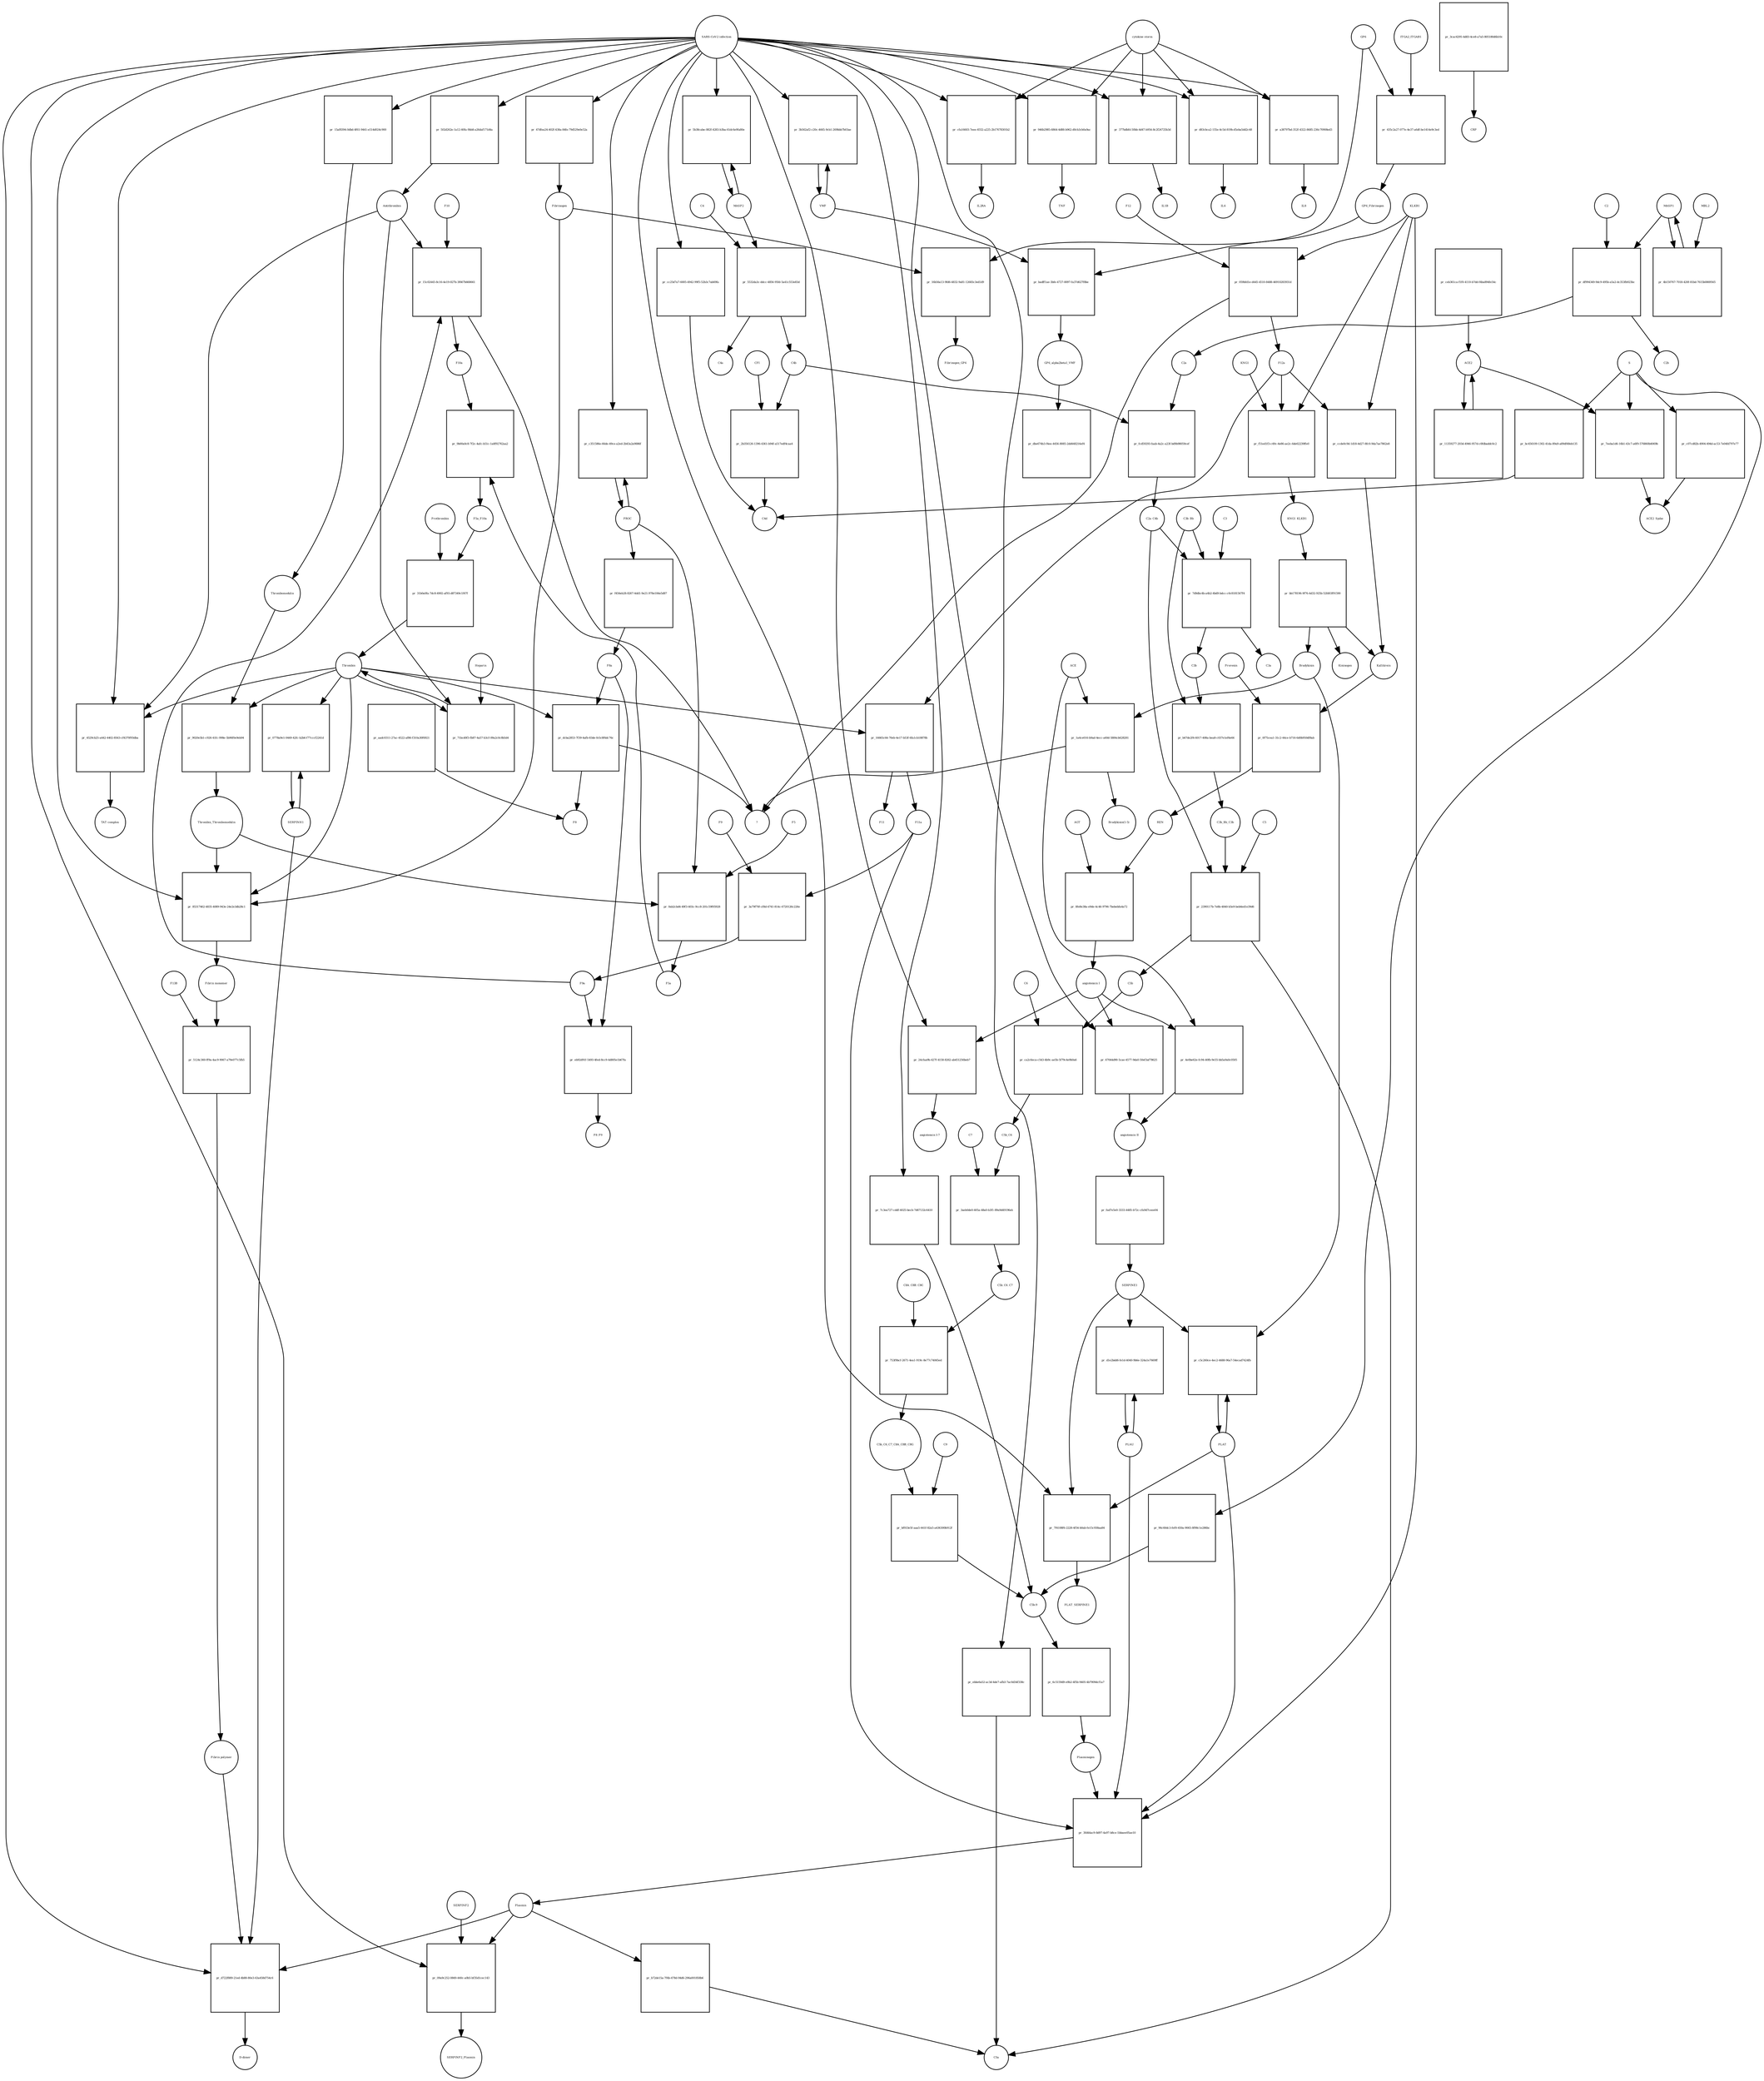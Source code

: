 strict digraph  {
C4b [annotation="", bipartite=0, cls=macromolecule, fontsize=4, label=C4b, shape=circle];
"pr_fcd59293-faab-4a2c-a23f-bd9b98059cef" [annotation="", bipartite=1, cls=process, fontsize=4, label="pr_fcd59293-faab-4a2c-a23f-bd9b98059cef", shape=square];
C2a [annotation="", bipartite=0, cls=macromolecule, fontsize=4, label=C2a, shape=circle];
C2a_C4b [annotation="", bipartite=0, cls=complex, fontsize=4, label=C2a_C4b, shape=circle];
C3b [annotation="", bipartite=0, cls=macromolecule, fontsize=4, label=C3b, shape=circle];
"pr_b67de2f4-6017-408a-bea8-c037e1ef6e66" [annotation="", bipartite=1, cls=process, fontsize=4, label="pr_b67de2f4-6017-408a-bea8-c037e1ef6e66", shape=square];
C3b_Bb [annotation="urn_miriam_pubmed_12440962|urn_miriam_brenda_3.4.21.47", bipartite=0, cls=complex, fontsize=4, label=C3b_Bb, shape=circle];
C3b_Bb_C3b [annotation="urn_miriam_pubmed_12440962|urn_miriam_brenda_34.4.21.47", bipartite=0, cls=complex, fontsize=4, label=C3b_Bb_C3b, shape=circle];
"pr_2b356126-1396-4361-b94f-a517edf4caa4" [annotation="", bipartite=1, cls=process, fontsize=4, label="pr_2b356126-1396-4361-b94f-a517edf4caa4", shape=square];
C4d [annotation="", bipartite=0, cls=macromolecule, fontsize=4, label=C4d, shape=circle];
CFI [annotation="urn_miriam_hgnc_HGNC%3A2771", bipartite=0, cls=macromolecule, fontsize=4, label=CFI, shape=circle];
"pr_aadc0311-27ac-4522-af86-f310a30f6921" [annotation="", bipartite=1, cls=process, fontsize=4, label="pr_aadc0311-27ac-4522-af86-f310a30f6921", shape=square];
F8 [annotation="urn_miriam_hgnc_HGNC%3A3546", bipartite=0, cls=macromolecule, fontsize=4, label=F8, shape=circle];
"pr_502d262e-1a12-40fa-9bb8-a26daf171d4a" [annotation="", bipartite=1, cls=process, fontsize=4, label="pr_502d262e-1a12-40fa-9bb8-a26daf171d4a", shape=square];
Antithrombin [annotation="urn_miriam_hgnc_HGNC%3A775", bipartite=0, cls=macromolecule, fontsize=4, label=Antithrombin, shape=circle];
"SARS-CoV-2 infection" [annotation=urn_miriam_taxonomy_2697049, bipartite=0, cls=phenotype, fontsize=4, label="SARS-CoV-2 infection", shape=circle];
S [annotation="urn_miriam_uniprot_P0DTC2|urn_miriam_uniprot_P59594", bipartite=0, cls=macromolecule, fontsize=4, label=S, shape=circle];
"pr_c07cd82b-4904-494d-ac53-7e04fd797e77" [annotation="", bipartite=1, cls="omitted process", fontsize=4, label="pr_c07cd82b-4904-494d-ac53-7e04fd797e77", shape=square];
ACE2_Spike [annotation="", bipartite=0, cls=complex, fontsize=4, label=ACE2_Spike, shape=circle];
Bradykinin [annotation="urn_miriam_obo.chebi_CHEBI%3A3165", bipartite=0, cls=macromolecule, fontsize=4, label=Bradykinin, shape=circle];
"pr_1a4ce016-b9ad-4ecc-a60d-5884cb628281" [annotation="", bipartite=1, cls=process, fontsize=4, label="pr_1a4ce016-b9ad-4ecc-a60d-5884cb628281", shape=square];
"Bradykinin(1-5)" [annotation="", bipartite=0, cls=macromolecule, fontsize=4, label="Bradykinin(1-5)", shape=circle];
"?" [annotation="", bipartite=0, cls=macromolecule, fontsize=4, label="?", shape=circle];
ACE [annotation="urn_miriam_hgnc_HGNC%3A2707", bipartite=0, cls=macromolecule, fontsize=4, label=ACE, shape=circle];
ACE2 [annotation="urn_miriam_hgnc_HGNC%3A13557", bipartite=0, cls=macromolecule, fontsize=4, label=ACE2, shape=circle];
"pr_11359277-203d-4946-957d-c0fdbaddc0c2" [annotation="", bipartite=1, cls=process, fontsize=4, label="pr_11359277-203d-4946-957d-c0fdbaddc0c2", shape=square];
"pr_7eeba1d6-16b1-43c7-a6f9-576860b4069b" [annotation="", bipartite=1, cls=process, fontsize=4, label="pr_7eeba1d6-16b1-43c7-a6f9-576860b4069b", shape=square];
"pr_ceb361ca-f1f0-4110-b7dd-f4ba894fe54c" [annotation="", bipartite=1, cls=process, fontsize=4, label="pr_ceb361ca-f1f0-4110-b7dd-f4ba894fe54c", shape=square];
"angiotensin I" [annotation="urn_miriam_obo.chebi_CHEBI%3A2718", bipartite=0, cls="simple chemical", fontsize=4, label="angiotensin I", shape=circle];
"pr_24cfaa9b-427f-4158-8262-ab451256beb7" [annotation="", bipartite=1, cls=process, fontsize=4, label="pr_24cfaa9b-427f-4158-8262-ab451256beb7", shape=square];
"angiotensin I-7" [annotation="urn_miriam_obo.chebi_CHEBI%3A55438", bipartite=0, cls="simple chemical", fontsize=4, label="angiotensin I-7", shape=circle];
"pr_bc456109-1302-41da-89a9-a89df48eb135" [annotation="", bipartite=1, cls=process, fontsize=4, label="pr_bc456109-1302-41da-89a9-a89df48eb135", shape=square];
"pr_96c60dc3-fef0-450a-9065-8f98c1e286bc" [annotation="", bipartite=1, cls=process, fontsize=4, label="pr_96c60dc3-fef0-450a-9065-8f98c1e286bc", shape=square];
"C5b-9" [annotation="", bipartite=0, cls=complex, fontsize=4, label="C5b-9", shape=circle];
"pr_3cac6295-4d83-4ce8-a7a5-805180d6b10c" [annotation="", bipartite=1, cls=process, fontsize=4, label="pr_3cac6295-4d83-4ce8-a7a5-805180d6b10c", shape=square];
CRP [annotation="urn_miriam_hgnc_HGNC%3A2367", bipartite=0, cls=macromolecule, fontsize=4, label=CRP, shape=circle];
VWF [annotation="", bipartite=0, cls=macromolecule, fontsize=4, label=VWF, shape=circle];
"pr_3b562af2-c20c-4665-9cb1-269bbb7b03ae" [annotation="", bipartite=1, cls=process, fontsize=4, label="pr_3b562af2-c20c-4665-9cb1-269bbb7b03ae", shape=square];
PROC [annotation="urn_miriam_hgnc_HGNC%3A9451", bipartite=0, cls=macromolecule, fontsize=4, label=PROC, shape=circle];
"pr_c351586e-66de-49ce-a2ed-2b43a2a9886f" [annotation="", bipartite=1, cls=process, fontsize=4, label="pr_c351586e-66de-49ce-a2ed-2b43a2a9886f", shape=square];
"pr_cc25d7a7-6005-4942-99f5-52b3c7ab69fa" [annotation="", bipartite=1, cls=process, fontsize=4, label="pr_cc25d7a7-6005-4942-99f5-52b3c7ab69fa", shape=square];
Plasmin [annotation="urn_miriam_hgnc_HGNC%3A9051", bipartite=0, cls=macromolecule, fontsize=4, label=Plasmin, shape=circle];
"pr_09a9c252-0849-440c-a0b5-bf35d1cec143" [annotation="", bipartite=1, cls=process, fontsize=4, label="pr_09a9c252-0849-440c-a0b5-bf35d1cec143", shape=square];
SERPINF2 [annotation="urn_miriam_hgnc_HGNC%3A9075", bipartite=0, cls=macromolecule, fontsize=4, label=SERPINF2, shape=circle];
SERPINF2_Plasmin [annotation="", bipartite=0, cls=complex, fontsize=4, label=SERPINF2_Plasmin, shape=circle];
"pr_15af8394-0dbd-4f61-9441-e514d024c900" [annotation="", bipartite=1, cls=process, fontsize=4, label="pr_15af8394-0dbd-4f61-9441-e514d024c900", shape=square];
Thrombomodulin [annotation="urn_miriam_hgnc_HGNC%3A11784", bipartite=0, cls=macromolecule, fontsize=4, label=Thrombomodulin, shape=circle];
KLKB1 [annotation=urn_miriam_hgnc_6371, bipartite=0, cls=macromolecule, fontsize=4, label=KLKB1, shape=circle];
"pr_ccde0c9d-1d18-4d27-8fc0-9da7ae7862e8" [annotation="", bipartite=1, cls=process, fontsize=4, label="pr_ccde0c9d-1d18-4d27-8fc0-9da7ae7862e8", shape=square];
Kallikrein [annotation=urn_miriam_hgnc_6371, bipartite=0, cls=macromolecule, fontsize=4, label=Kallikrein, shape=circle];
F12a [annotation="urn_miriam_hgnc_HGNC%3A3530", bipartite=0, cls=macromolecule, fontsize=4, label=F12a, shape=circle];
KNG1_KLKB1 [annotation=urn_miriam_pubmed_17598838, bipartite=0, cls=complex, fontsize=4, label=KNG1_KLKB1, shape=circle];
"pr_bb178196-9f76-4d32-925b-52fd03f91590" [annotation="", bipartite=1, cls=process, fontsize=4, label="pr_bb178196-9f76-4d32-925b-52fd03f91590", shape=square];
Kininogen [annotation="urn_miriam_hgnc_HGNC%3A6383", bipartite=0, cls=macromolecule, fontsize=4, label=Kininogen, shape=circle];
"pr_7c3ea727-cddf-4025-becb-7d67132c6410" [annotation="", bipartite=1, cls=process, fontsize=4, label="pr_7c3ea727-cddf-4025-becb-7d67132c6410", shape=square];
"pr_ebbe6a52-ac3d-4de7-afb3-7ac0d34f338c" [annotation="", bipartite=1, cls=process, fontsize=4, label="pr_ebbe6a52-ac3d-4de7-afb3-7ac0d34f338c", shape=square];
C5a [annotation="", bipartite=0, cls=macromolecule, fontsize=4, label=C5a, shape=circle];
PLAT [annotation="urn_miriam_hgnc_HGNC%3A9051", bipartite=0, cls=macromolecule, fontsize=4, label=PLAT, shape=circle];
"pr_c5c260ce-4ec2-4688-96a7-54ecad7424fb" [annotation="", bipartite=1, cls=process, fontsize=4, label="pr_c5c260ce-4ec2-4688-96a7-54ecad7424fb", shape=square];
SERPINE1 [annotation="urn_miriam_hgnc_HGNC%3A8593", bipartite=0, cls=macromolecule, fontsize=4, label=SERPINE1, shape=circle];
AGT [annotation="urn_miriam_hgnc_HGNC%3A333", bipartite=0, cls=macromolecule, fontsize=4, label=AGT, shape=circle];
"pr_8fe8e38a-e9de-4c46-9796-7bebebfa4a72" [annotation="", bipartite=1, cls=process, fontsize=4, label="pr_8fe8e38a-e9de-4c46-9796-7bebebfa4a72", shape=square];
REN [annotation="urn_miriam_hgnc_HGNC%3A9958", bipartite=0, cls=macromolecule, fontsize=4, label=REN, shape=circle];
C2 [annotation="urn_miriam_hgnc_HGNC%3A1248", bipartite=0, cls=macromolecule, fontsize=4, label=C2, shape=circle];
"pr_df994349-9dc9-495b-a5a2-dc353fb923bc" [annotation="", bipartite=1, cls=process, fontsize=4, label="pr_df994349-9dc9-495b-a5a2-dc353fb923bc", shape=square];
C2b [annotation="", bipartite=0, cls=macromolecule, fontsize=4, label=C2b, shape=circle];
MASP1 [annotation="", bipartite=0, cls=macromolecule, fontsize=4, label=MASP1, shape=circle];
MASP2 [annotation="", bipartite=0, cls=macromolecule, fontsize=4, label=MASP2, shape=circle];
"pr_5b38cabe-082f-4283-b3ba-61dc6e9fa80e" [annotation="", bipartite=1, cls=process, fontsize=4, label="pr_5b38cabe-082f-4283-b3ba-61dc6e9fa80e", shape=square];
"pr_4b150767-7018-420f-81bd-7615b0869565" [annotation="", bipartite=1, cls=process, fontsize=4, label="pr_4b150767-7018-420f-81bd-7615b0869565", shape=square];
MBL2 [annotation=urn_miriam_hgnc_6902, bipartite=0, cls=macromolecule, fontsize=4, label=MBL2, shape=circle];
F10 [annotation="urn_miriam_hgnc_HGNC%3A3528", bipartite=0, cls=macromolecule, fontsize=4, label=F10, shape=circle];
"pr_15c02445-8c16-4e19-827b-3f667b668661" [annotation="", bipartite=1, cls=process, fontsize=4, label="pr_15c02445-8c16-4e19-827b-3f667b668661", shape=square];
F10a [annotation="urn_miriam_hgnc_HGNC%3A3528", bipartite=0, cls=macromolecule, fontsize=4, label=F10a, shape=circle];
F9a [annotation="", bipartite=0, cls=macromolecule, fontsize=4, label=F9a, shape=circle];
C3 [annotation="urn_miriam_hgnc_HGNC%3A1318", bipartite=0, cls=macromolecule, fontsize=4, label=C3, shape=circle];
"pr_7d9dbc4b-a4b2-4bd9-bdcc-c0c8181567f4" [annotation="", bipartite=1, cls=process, fontsize=4, label="pr_7d9dbc4b-a4b2-4bd9-bdcc-c0c8181567f4", shape=square];
C3a [annotation="", bipartite=0, cls=macromolecule, fontsize=4, label=C3a, shape=circle];
Prorenin [annotation="", bipartite=0, cls=macromolecule, fontsize=4, label=Prorenin, shape=circle];
"pr_0f75cea1-31c2-44ce-b716-6d0b950df8ab" [annotation="", bipartite=1, cls=process, fontsize=4, label="pr_0f75cea1-31c2-44ce-b716-6d0b950df8ab", shape=square];
F8a [annotation="urn_miriam_hgnc_HGNC%3A3546", bipartite=0, cls=macromolecule, fontsize=4, label=F8a, shape=circle];
"pr_dcba2853-7f39-4afb-83de-fe5c8f6dc76c" [annotation="", bipartite=1, cls=process, fontsize=4, label="pr_dcba2853-7f39-4afb-83de-fe5c8f6dc76c", shape=square];
Thrombin [annotation="urn_miriam_hgnc_HGNC%3A3535", bipartite=0, cls=macromolecule, fontsize=4, label=Thrombin, shape=circle];
"pr_71bcd0f3-fb87-4a57-b3cf-09a2c0c8b5d4" [annotation="", bipartite=1, cls=process, fontsize=4, label="pr_71bcd0f3-fb87-4a57-b3cf-09a2c0c8b5d4", shape=square];
Heparin [annotation="urn_miriam_pubmed_708377|urn_miriam_obo.chebi_CHEBI%3A28304", bipartite=0, cls="simple chemical", fontsize=4, label=Heparin, shape=circle];
"pr_4e0be62e-fc94-40fb-9e55-bb5a9a0c0505" [annotation="", bipartite=1, cls=process, fontsize=4, label="pr_4e0be62e-fc94-40fb-9e55-bb5a9a0c0505", shape=square];
"angiotensin II" [annotation="urn_miriam_obo.chebi_CHEBI%3A2718", bipartite=0, cls="simple chemical", fontsize=4, label="angiotensin II", shape=circle];
PLAU [annotation="", bipartite=0, cls=macromolecule, fontsize=4, label=PLAU, shape=circle];
"pr_d1e2bdd6-fe1d-4040-9b6e-324a1e7669ff" [annotation="", bipartite=1, cls=process, fontsize=4, label="pr_d1e2bdd6-fe1d-4040-9b6e-324a1e7669ff", shape=square];
F12 [annotation="urn_miriam_hgnc_HGNC%3A3530", bipartite=0, cls=macromolecule, fontsize=4, label=F12, shape=circle];
"pr_059bfd1e-d445-4510-8488-46910283931d" [annotation="", bipartite=1, cls=process, fontsize=4, label="pr_059bfd1e-d445-4510-8488-46910283931d", shape=square];
"pr_16665c64-70eb-4e17-b53f-6fa1cb18878b" [annotation="", bipartite=1, cls=process, fontsize=4, label="pr_16665c64-70eb-4e17-b53f-6fa1cb18878b", shape=square];
F11 [annotation="urn_miriam_hgnc_HGNC%3A3529", bipartite=0, cls=macromolecule, fontsize=4, label=F11, shape=circle];
F11a [annotation="urn_miriam_hgnc_HGNC%3A3529", bipartite=0, cls=macromolecule, fontsize=4, label=F11a, shape=circle];
C4 [annotation="", bipartite=0, cls=macromolecule, fontsize=4, label=C4, shape=circle];
"pr_5532da3c-ddcc-4856-95fd-5a41c553e83d" [annotation="", bipartite=1, cls=process, fontsize=4, label="pr_5532da3c-ddcc-4856-95fd-5a41c553e83d", shape=square];
C4a [annotation="", bipartite=0, cls=macromolecule, fontsize=4, label=C4a, shape=circle];
"pr_7f4108f6-2228-4f54-b0ab-fe15c938aa84" [annotation="", bipartite=1, cls=process, fontsize=4, label="pr_7f4108f6-2228-4f54-b0ab-fe15c938aa84", shape=square];
PLAT_SERPINE1 [annotation=urn_miriam_pubmed_22449964, bipartite=0, cls=complex, fontsize=4, label=PLAT_SERPINE1, shape=circle];
"pr_eb92d91f-5493-4fed-8cc9-4d805e1b67fa" [annotation="", bipartite=1, cls=process, fontsize=4, label="pr_eb92d91f-5493-4fed-8cc9-4d805e1b67fa", shape=square];
F8_F9 [annotation=urn_miriam_pubmed_22471307, bipartite=0, cls=complex, fontsize=4, label=F8_F9, shape=circle];
"pr_9b00a0c8-7f2c-4afc-b51c-1a8f92762aa2" [annotation="", bipartite=1, cls=process, fontsize=4, label="pr_9b00a0c8-7f2c-4afc-b51c-1a8f92762aa2", shape=square];
F5a [annotation="urn_miriam_hgnc_HGNC%3A3542", bipartite=0, cls=macromolecule, fontsize=4, label=F5a, shape=circle];
F5a_F10a [annotation=urn_miriam_pubmed_2303476, bipartite=0, cls=complex, fontsize=4, label=F5a_F10a, shape=circle];
F5 [annotation="urn_miriam_hgnc_HGNC%3A3541", bipartite=0, cls=macromolecule, fontsize=4, label=F5, shape=circle];
"pr_0ab2cbd4-49f3-403c-9cc8-201c59f05928" [annotation="", bipartite=1, cls=process, fontsize=4, label="pr_0ab2cbd4-49f3-403c-9cc8-201c59f05928", shape=square];
Thrombin_Thrombomodulin [annotation="urn_miriam_pubmed_6282863|urn_miriam_taxonomy_9986", bipartite=0, cls=complex, fontsize=4, label=Thrombin_Thrombomodulin, shape=circle];
SERPINH1 [annotation="urn_miriam_hgnc_HGNC%3A1546", bipartite=0, cls=macromolecule, fontsize=4, label=SERPINH1, shape=circle];
"pr_0778a9e1-0449-42fc-b2b6-f77cccf2241d" [annotation="", bipartite=1, cls=process, fontsize=4, label="pr_0778a9e1-0449-42fc-b2b6-f77cccf2241d", shape=square];
Fibrinogen [annotation=urn_miriam_pubmed_19296670, bipartite=0, cls=complex, fontsize=4, label=Fibrinogen, shape=circle];
"pr_85317462-4835-4089-943e-24e2e3db28c1" [annotation="", bipartite=1, cls=process, fontsize=4, label="pr_85317462-4835-4089-943e-24e2e3db28c1", shape=square];
"Fibrin monomer" [annotation="", bipartite=0, cls=macromolecule, fontsize=4, label="Fibrin monomer", shape=circle];
C5 [annotation="urn_miriam_hgnc_HGNC%3A1331", bipartite=0, cls=macromolecule, fontsize=4, label=C5, shape=circle];
"pr_2390117b-7e8b-4840-b5e9-beb6ed1e39d6" [annotation="", bipartite=1, cls=process, fontsize=4, label="pr_2390117b-7e8b-4840-b5e9-beb6ed1e39d6", shape=square];
C5b [annotation="", bipartite=0, cls=macromolecule, fontsize=4, label=C5b, shape=circle];
"pr_ca2c6eca-c543-4b9c-ae5b-5f79c4e9b0a6" [annotation="", bipartite=1, cls=process, fontsize=4, label="pr_ca2c6eca-c543-4b9c-ae5b-5f79c4e9b0a6", shape=square];
C6 [annotation="urn_miriam_hgnc_HGNC%3A1339", bipartite=0, cls=macromolecule, fontsize=4, label=C6, shape=circle];
C5b_C6 [annotation="", bipartite=0, cls=complex, fontsize=4, label=C5b_C6, shape=circle];
"pr_3aeb0de0-405a-48a0-b3f1-89a9d49196eb" [annotation="", bipartite=1, cls=process, fontsize=4, label="pr_3aeb0de0-405a-48a0-b3f1-89a9d49196eb", shape=square];
C7 [annotation="urn_miriam_hgnc_HGNC%3A1346", bipartite=0, cls=macromolecule, fontsize=4, label=C7, shape=circle];
C5b_C6_C7 [annotation=urn_miriam_pubmed_28630159, bipartite=0, cls=complex, fontsize=4, label=C5b_C6_C7, shape=circle];
"pr_753f9bcf-2671-4ea1-919c-8e77c74065ed" [annotation="", bipartite=1, cls=process, fontsize=4, label="pr_753f9bcf-2671-4ea1-919c-8e77c74065ed", shape=square];
C8A_C8B_C8G [annotation="", bipartite=0, cls=complex, fontsize=4, label=C8A_C8B_C8G, shape=circle];
C5b_C6_C7_C8A_C8B_C8G [annotation=urn_miriam_pubmed_28630159, bipartite=0, cls=complex, fontsize=4, label=C5b_C6_C7_C8A_C8B_C8G, shape=circle];
"pr_bf933e5f-aaa5-441f-82a5-a436300b912f" [annotation="", bipartite=1, cls=process, fontsize=4, label="pr_bf933e5f-aaa5-441f-82a5-a436300b912f", shape=square];
C9 [annotation="urn_miriam_hgnc_HGNC%3A1358", bipartite=0, cls=macromolecule, fontsize=4, label=C9, shape=circle];
"pr_67044d90-5cae-4577-9da0-50ef3af78625" [annotation="", bipartite=1, cls=process, fontsize=4, label="pr_67044d90-5cae-4577-9da0-50ef3af78625", shape=square];
"pr_377bdbfd-50bb-4d47-b954-8c2f24725b3d" [annotation="", bipartite=1, cls=process, fontsize=4, label="pr_377bdbfd-50bb-4d47-b954-8c2f24725b3d", shape=square];
IL1B [annotation=urn_miriam_hgnc_5992, bipartite=0, cls=macromolecule, fontsize=4, label=IL1B, shape=circle];
"cytokine storm" [annotation=urn_miriam_pubmed_2504360, bipartite=0, cls=phenotype, fontsize=4, label="cytokine storm", shape=circle];
"pr_47dfea24-402f-438a-84fe-79d529e0e52a" [annotation="", bipartite=1, cls=process, fontsize=4, label="pr_47dfea24-402f-438a-84fe-79d529e0e52a", shape=square];
"pr_d83cbca2-155e-4c5d-819b-d5eba5dd2c48" [annotation="", bipartite=1, cls=process, fontsize=4, label="pr_d83cbca2-155e-4c5d-819b-d5eba5dd2c48", shape=square];
IL6 [annotation=urn_miriam_hgnc_6018, bipartite=0, cls=macromolecule, fontsize=4, label=IL6, shape=circle];
"pr_a38797bd-352f-4322-8685-236c70908ed3" [annotation="", bipartite=1, cls=process, fontsize=4, label="pr_a38797bd-352f-4322-8685-236c70908ed3", shape=square];
IL8 [annotation="urn_miriam_hgnc_HGNC%3A6025", bipartite=0, cls=macromolecule, fontsize=4, label=IL8, shape=circle];
"pr_cfa16603-7eee-4552-a225-2b17678301b2" [annotation="", bipartite=1, cls=process, fontsize=4, label="pr_cfa16603-7eee-4552-a225-2b17678301b2", shape=square];
IL2RA [annotation="urn_miriam_hgnc_HGNC%3A6008", bipartite=0, cls=macromolecule, fontsize=4, label=IL2RA, shape=circle];
Plasminogen [annotation="urn_miriam_hgnc_HGNC%3A9071", bipartite=0, cls=macromolecule, fontsize=4, label=Plasminogen, shape=circle];
"pr_3fd44ac9-8d97-4a97-b8ce-1bbaee05ae10" [annotation="", bipartite=1, cls=process, fontsize=4, label="pr_3fd44ac9-8d97-4a97-b8ce-1bbaee05ae10", shape=square];
"pr_4529cb25-a442-4402-8563-cf4370f93dba" [annotation="", bipartite=1, cls=process, fontsize=4, label="pr_4529cb25-a442-4402-8563-cf4370f93dba", shape=square];
"TAT complex" [annotation=urn_miriam_pubmed_22930518, bipartite=0, cls=complex, fontsize=4, label="TAT complex", shape=circle];
Prothrombin [annotation="urn_miriam_hgnc_HGNC%3A3535", bipartite=0, cls=macromolecule, fontsize=4, label=Prothrombin, shape=circle];
"pr_31b0a0fa-7dc8-4902-af93-d87349c1f47f" [annotation="", bipartite=1, cls=process, fontsize=4, label="pr_31b0a0fa-7dc8-4902-af93-d87349c1f47f", shape=square];
"pr_f456eb28-8267-4dd1-9e21-978e184e5d87" [annotation="", bipartite=1, cls=process, fontsize=4, label="pr_f456eb28-8267-4dd1-9e21-978e184e5d87", shape=square];
"pr_fad7e5e0-3333-4485-b72c-cfa9d7ceee04" [annotation="", bipartite=1, cls=process, fontsize=4, label="pr_fad7e5e0-3333-4485-b72c-cfa9d7ceee04", shape=square];
"pr_9020e5b1-c926-41fc-998e-5b96f0e9eb94" [annotation="", bipartite=1, cls=process, fontsize=4, label="pr_9020e5b1-c926-41fc-998e-5b96f0e9eb94", shape=square];
F9 [annotation="urn_miriam_hgnc_HGNC%3A35531", bipartite=0, cls=macromolecule, fontsize=4, label=F9, shape=circle];
"pr_3a79f70f-cf8d-4741-814c-6720126c226e" [annotation="", bipartite=1, cls=process, fontsize=4, label="pr_3a79f70f-cf8d-4741-814c-6720126c226e", shape=square];
"pr_f51ed1f3-c49c-4e86-ae2c-6de62239ffe0" [annotation="", bipartite=1, cls=process, fontsize=4, label="pr_f51ed1f3-c49c-4e86-ae2c-6de62239ffe0", shape=square];
KNG1 [annotation=urn_miriam_hgnc_6383, bipartite=0, cls=macromolecule, fontsize=4, label=KNG1, shape=circle];
"pr_6c5159d9-e9b2-4f5b-9405-4b7909dcf1a7" [annotation="", bipartite=1, cls=process, fontsize=4, label="pr_6c5159d9-e9b2-4f5b-9405-4b7909dcf1a7", shape=square];
"pr_b72de15a-7f4b-478d-94d6-296a001858b6" [annotation="", bipartite=1, cls=process, fontsize=4, label="pr_b72de15a-7f4b-478d-94d6-296a001858b6", shape=square];
"pr_946b2985-6864-4d88-b962-d0cb3cb0a9ac" [annotation="", bipartite=1, cls=process, fontsize=4, label="pr_946b2985-6864-4d88-b962-d0cb3cb0a9ac", shape=square];
TNF [annotation=urn_miriam_hgnc_11892, bipartite=0, cls=macromolecule, fontsize=4, label=TNF, shape=circle];
"pr_5124c360-ff9a-4ac9-9067-a79e077c5fb5" [annotation="", bipartite=1, cls=process, fontsize=4, label="pr_5124c360-ff9a-4ac9-9067-a79e077c5fb5", shape=square];
"Fibrin polymer" [annotation="", bipartite=0, cls=macromolecule, fontsize=4, label="Fibrin polymer", shape=circle];
F13B [annotation="", bipartite=0, cls=macromolecule, fontsize=4, label=F13B, shape=circle];
"pr_d722f889-21ed-4b88-80e3-63a458d754c6" [annotation="", bipartite=1, cls=process, fontsize=4, label="pr_d722f889-21ed-4b88-80e3-63a458d754c6", shape=square];
"D-dimer" [annotation=urn_miriam_pubmed_19008457, bipartite=0, cls=macromolecule, fontsize=4, label="D-dimer", shape=circle];
GP6_alpha2beta1_VWF [annotation="", bipartite=0, cls=complex, fontsize=4, label=GP6_alpha2beta1_VWF, shape=circle];
"pr_dbe674b3-f4ee-4456-8085-2dd448216ef4" [annotation="", bipartite=1, cls="omitted process", fontsize=4, label="pr_dbe674b3-f4ee-4456-8085-2dd448216ef4", shape=square];
GP6 [annotation=urn_miriam_hgnc_14388, bipartite=0, cls=macromolecule, fontsize=4, label=GP6, shape=circle];
"pr_435c2a27-077e-4e37-a6df-be1414e9c3ed" [annotation="", bipartite=1, cls=process, fontsize=4, label="pr_435c2a27-077e-4e37-a6df-be1414e9c3ed", shape=square];
ITGA2_ITGAB1 [annotation="urn_miriam_intact_EBI-16428357", bipartite=0, cls=complex, fontsize=4, label=ITGA2_ITGAB1, shape=circle];
GP6_Fibrinogen [annotation="", bipartite=0, cls=complex, fontsize=4, label=GP6_Fibrinogen, shape=circle];
"pr_badff1ae-3bfe-4727-8097-fa37d627f8be" [annotation="", bipartite=1, cls=process, fontsize=4, label="pr_badff1ae-3bfe-4727-8097-fa37d627f8be", shape=square];
"pr_16b56a13-9fd6-4832-9a81-12683c3ed1d9" [annotation="", bipartite=1, cls=process, fontsize=4, label="pr_16b56a13-9fd6-4832-9a81-12683c3ed1d9", shape=square];
Fibrinogen_GP6 [annotation=urn_miriam_pubmed_19296670, bipartite=0, cls=complex, fontsize=4, label=Fibrinogen_GP6, shape=circle];
C4b -> "pr_fcd59293-faab-4a2c-a23f-bd9b98059cef"  [annotation="", interaction_type=consumption];
C4b -> "pr_2b356126-1396-4361-b94f-a517edf4caa4"  [annotation="", interaction_type=consumption];
"pr_fcd59293-faab-4a2c-a23f-bd9b98059cef" -> C2a_C4b  [annotation="", interaction_type=production];
C2a -> "pr_fcd59293-faab-4a2c-a23f-bd9b98059cef"  [annotation="", interaction_type=consumption];
C2a_C4b -> "pr_7d9dbc4b-a4b2-4bd9-bdcc-c0c8181567f4"  [annotation=urn_miriam_pubmed_12440962, interaction_type=catalysis];
C2a_C4b -> "pr_2390117b-7e8b-4840-b5e9-beb6ed1e39d6"  [annotation=urn_miriam_pubmed_28630159, interaction_type=catalysis];
C3b -> "pr_b67de2f4-6017-408a-bea8-c037e1ef6e66"  [annotation="", interaction_type=consumption];
"pr_b67de2f4-6017-408a-bea8-c037e1ef6e66" -> C3b_Bb_C3b  [annotation="", interaction_type=production];
C3b_Bb -> "pr_b67de2f4-6017-408a-bea8-c037e1ef6e66"  [annotation="", interaction_type=consumption];
C3b_Bb -> "pr_7d9dbc4b-a4b2-4bd9-bdcc-c0c8181567f4"  [annotation=urn_miriam_pubmed_12440962, interaction_type=catalysis];
C3b_Bb_C3b -> "pr_2390117b-7e8b-4840-b5e9-beb6ed1e39d6"  [annotation=urn_miriam_pubmed_28630159, interaction_type=catalysis];
"pr_2b356126-1396-4361-b94f-a517edf4caa4" -> C4d  [annotation="", interaction_type=production];
CFI -> "pr_2b356126-1396-4361-b94f-a517edf4caa4"  [annotation=urn_miriam_pubmed_19362461, interaction_type=catalysis];
"pr_aadc0311-27ac-4522-af86-f310a30f6921" -> F8  [annotation="", interaction_type=production];
"pr_502d262e-1a12-40fa-9bb8-a26daf171d4a" -> Antithrombin  [annotation="", interaction_type=production];
Antithrombin -> "pr_15c02445-8c16-4e19-827b-3f667b668661"  [annotation="urn_miriam_pubmed_11551226|urn_miriam_pubmed_15853774", interaction_type=inhibition];
Antithrombin -> "pr_71bcd0f3-fb87-4a57-b3cf-09a2c0c8b5d4"  [annotation=urn_miriam_pubmed_15853774, interaction_type=inhibition];
Antithrombin -> "pr_4529cb25-a442-4402-8563-cf4370f93dba"  [annotation="", interaction_type=consumption];
"SARS-CoV-2 infection" -> "pr_502d262e-1a12-40fa-9bb8-a26daf171d4a"  [annotation=urn_miriam_pubmed_32302438, interaction_type="necessary stimulation"];
"SARS-CoV-2 infection" -> "pr_24cfaa9b-427f-4158-8262-ab451256beb7"  [annotation=urn_miriam_pubmed_23392115, interaction_type=inhibition];
"SARS-CoV-2 infection" -> "pr_3b562af2-c20c-4665-9cb1-269bbb7b03ae"  [annotation=urn_miriam_pubmed_32367170, interaction_type="necessary stimulation"];
"SARS-CoV-2 infection" -> "pr_c351586e-66de-49ce-a2ed-2b43a2a9886f"  [annotation=urn_miriam_pubmed_32302438, interaction_type="necessary stimulation"];
"SARS-CoV-2 infection" -> "pr_cc25d7a7-6005-4942-99f5-52b3c7ab69fa"  [annotation=urn_miriam_pubmed_32299776, interaction_type=stimulation];
"SARS-CoV-2 infection" -> "pr_09a9c252-0849-440c-a0b5-bf35d1cec143"  [annotation="urn_miriam_pubmed_2437112|urn_miriam_doi_10.1101%2F2020.04.25.20077842", interaction_type=stimulation];
"SARS-CoV-2 infection" -> "pr_15af8394-0dbd-4f61-9441-e514d024c900"  [annotation="urn_miriam_doi_10.1101%2F2020.04.25.20077842", interaction_type="necessary stimulation"];
"SARS-CoV-2 infection" -> "pr_7c3ea727-cddf-4025-becb-7d67132c6410"  [annotation=urn_miriam_pmc_PMC7260598, interaction_type="necessary stimulation"];
"SARS-CoV-2 infection" -> "pr_ebbe6a52-ac3d-4de7-afb3-7ac0d34f338c"  [annotation=urn_miriam_pmc_PMC7260598, interaction_type="necessary stimulation"];
"SARS-CoV-2 infection" -> "pr_5b38cabe-082f-4283-b3ba-61dc6e9fa80e"  [annotation="urn_miriam_pubmed_11290788|urn_miriam_pubmed_32299776", interaction_type=stimulation];
"SARS-CoV-2 infection" -> "pr_7f4108f6-2228-4f54-b0ab-fe15c938aa84"  [annotation="urn_miriam_pubmed_22449964|urn_miriam_doi_10.1101%2F2020.04.25.20077842", interaction_type="necessary stimulation"];
"SARS-CoV-2 infection" -> "pr_85317462-4835-4089-943e-24e2e3db28c1"  [annotation="urn_miriam_pubmed_6282863|urn_miriam_pubmed_28228446|urn_miriam_pubmed_2117226", interaction_type="necessary stimulation"];
"SARS-CoV-2 infection" -> "pr_67044d90-5cae-4577-9da0-50ef3af78625"  [annotation=urn_miriam_pubmed_32048163, interaction_type=catalysis];
"SARS-CoV-2 infection" -> "pr_377bdbfd-50bb-4d47-b954-8c2f24725b3d"  [annotation=urn_miriam_pubmed_32171193, interaction_type=stimulation];
"SARS-CoV-2 infection" -> "pr_47dfea24-402f-438a-84fe-79d529e0e52a"  [annotation="", interaction_type=consumption];
"SARS-CoV-2 infection" -> "pr_d83cbca2-155e-4c5d-819b-d5eba5dd2c48"  [annotation=urn_miriam_pubmed_32286245, interaction_type=stimulation];
"SARS-CoV-2 infection" -> "pr_a38797bd-352f-4322-8685-236c70908ed3"  [annotation=urn_miriam_pubmed_32286245, interaction_type=stimulation];
"SARS-CoV-2 infection" -> "pr_cfa16603-7eee-4552-a225-2b17678301b2"  [annotation=urn_miriam_pubmed_32286245, interaction_type=stimulation];
"SARS-CoV-2 infection" -> "pr_4529cb25-a442-4402-8563-cf4370f93dba"  [annotation="urn_miriam_pubmed_22930518|urn_miriam_doi_10.1101%2F2020.04.25.20077842", interaction_type="necessary stimulation"];
"SARS-CoV-2 infection" -> "pr_946b2985-6864-4d88-b962-d0cb3cb0a9ac"  [annotation=urn_miriam_pubmed_32504360, interaction_type=stimulation];
"SARS-CoV-2 infection" -> "pr_d722f889-21ed-4b88-80e3-63a458d754c6"  [annotation="urn_miriam_pubmed_29096812|urn_miriam_pubmed_10574983|urn_miriam_pubmed_32172226", interaction_type="necessary stimulation"];
S -> "pr_c07cd82b-4904-494d-ac53-7e04fd797e77"  [annotation="", interaction_type=consumption];
S -> "pr_7eeba1d6-16b1-43c7-a6f9-576860b4069b"  [annotation="", interaction_type=consumption];
S -> "pr_bc456109-1302-41da-89a9-a89df48eb135"  [annotation="", interaction_type=consumption];
S -> "pr_96c60dc3-fef0-450a-9065-8f98c1e286bc"  [annotation="", interaction_type=consumption];
"pr_c07cd82b-4904-494d-ac53-7e04fd797e77" -> ACE2_Spike  [annotation="", interaction_type=production];
Bradykinin -> "pr_1a4ce016-b9ad-4ecc-a60d-5884cb628281"  [annotation="", interaction_type=consumption];
Bradykinin -> "pr_c5c260ce-4ec2-4688-96a7-54ecad7424fb"  [annotation="urn_miriam_pubmed_10373228|urn_miriam_pubmed_2769655", interaction_type=catalysis];
"pr_1a4ce016-b9ad-4ecc-a60d-5884cb628281" -> "Bradykinin(1-5)"  [annotation="", interaction_type=production];
"pr_1a4ce016-b9ad-4ecc-a60d-5884cb628281" -> "?"  [annotation="", interaction_type=production];
ACE -> "pr_1a4ce016-b9ad-4ecc-a60d-5884cb628281"  [annotation=urn_miriam_pubmed_10969042, interaction_type=catalysis];
ACE -> "pr_4e0be62e-fc94-40fb-9e55-bb5a9a0c0505"  [annotation="urn_miriam_taxonomy_9606|urn_miriam_pubmed_190881|urn_miriam_pubmed_10969042", interaction_type=catalysis];
ACE2 -> "pr_11359277-203d-4946-957d-c0fdbaddc0c2"  [annotation="", interaction_type=consumption];
ACE2 -> "pr_7eeba1d6-16b1-43c7-a6f9-576860b4069b"  [annotation="", interaction_type=consumption];
"pr_11359277-203d-4946-957d-c0fdbaddc0c2" -> ACE2  [annotation="", interaction_type=production];
"pr_7eeba1d6-16b1-43c7-a6f9-576860b4069b" -> ACE2_Spike  [annotation="", interaction_type=production];
"pr_ceb361ca-f1f0-4110-b7dd-f4ba894fe54c" -> ACE2  [annotation="", interaction_type=production];
"angiotensin I" -> "pr_24cfaa9b-427f-4158-8262-ab451256beb7"  [annotation="", interaction_type=consumption];
"angiotensin I" -> "pr_4e0be62e-fc94-40fb-9e55-bb5a9a0c0505"  [annotation="", interaction_type=consumption];
"angiotensin I" -> "pr_67044d90-5cae-4577-9da0-50ef3af78625"  [annotation="", interaction_type=consumption];
"pr_24cfaa9b-427f-4158-8262-ab451256beb7" -> "angiotensin I-7"  [annotation="", interaction_type=production];
"pr_bc456109-1302-41da-89a9-a89df48eb135" -> C4d  [annotation="", interaction_type=production];
"pr_96c60dc3-fef0-450a-9065-8f98c1e286bc" -> "C5b-9"  [annotation="", interaction_type=production];
"C5b-9" -> "pr_6c5159d9-e9b2-4f5b-9405-4b7909dcf1a7"  [annotation="", interaction_type=consumption];
"pr_3cac6295-4d83-4ce8-a7a5-805180d6b10c" -> CRP  [annotation="", interaction_type=production];
VWF -> "pr_3b562af2-c20c-4665-9cb1-269bbb7b03ae"  [annotation="", interaction_type=consumption];
VWF -> "pr_badff1ae-3bfe-4727-8097-fa37d627f8be"  [annotation="", interaction_type=consumption];
"pr_3b562af2-c20c-4665-9cb1-269bbb7b03ae" -> VWF  [annotation="", interaction_type=production];
PROC -> "pr_c351586e-66de-49ce-a2ed-2b43a2a9886f"  [annotation="", interaction_type=consumption];
PROC -> "pr_0ab2cbd4-49f3-403c-9cc8-201c59f05928"  [annotation="urn_miriam_pubmed_6282863|urn_miriam_pubmed_6572921|urn_miriam_pubmed_2322551", interaction_type=inhibition];
PROC -> "pr_f456eb28-8267-4dd1-9e21-978e184e5d87"  [annotation="", interaction_type=consumption];
"pr_c351586e-66de-49ce-a2ed-2b43a2a9886f" -> PROC  [annotation="", interaction_type=production];
"pr_cc25d7a7-6005-4942-99f5-52b3c7ab69fa" -> C4d  [annotation="", interaction_type=production];
Plasmin -> "pr_09a9c252-0849-440c-a0b5-bf35d1cec143"  [annotation="", interaction_type=consumption];
Plasmin -> "pr_b72de15a-7f4b-478d-94d6-296a001858b6"  [annotation="urn_miriam_pubmed_27077125|urn_miriam_taxonomy_10090", interaction_type="necessary stimulation"];
Plasmin -> "pr_d722f889-21ed-4b88-80e3-63a458d754c6"  [annotation="urn_miriam_pubmed_29096812|urn_miriam_pubmed_10574983|urn_miriam_pubmed_32172226", interaction_type=catalysis];
"pr_09a9c252-0849-440c-a0b5-bf35d1cec143" -> SERPINF2_Plasmin  [annotation="", interaction_type=production];
SERPINF2 -> "pr_09a9c252-0849-440c-a0b5-bf35d1cec143"  [annotation="", interaction_type=consumption];
"pr_15af8394-0dbd-4f61-9441-e514d024c900" -> Thrombomodulin  [annotation="", interaction_type=production];
Thrombomodulin -> "pr_9020e5b1-c926-41fc-998e-5b96f0e9eb94"  [annotation="", interaction_type=consumption];
KLKB1 -> "pr_ccde0c9d-1d18-4d27-8fc0-9da7ae7862e8"  [annotation="", interaction_type=consumption];
KLKB1 -> "pr_059bfd1e-d445-4510-8488-46910283931d"  [annotation=urn_miriam_pubmed_21304106, interaction_type=catalysis];
KLKB1 -> "pr_3fd44ac9-8d97-4a97-b8ce-1bbaee05ae10"  [annotation=urn_miriam_pubmed_3850647, interaction_type=catalysis];
KLKB1 -> "pr_f51ed1f3-c49c-4e86-ae2c-6de62239ffe0"  [annotation="", interaction_type=consumption];
"pr_ccde0c9d-1d18-4d27-8fc0-9da7ae7862e8" -> Kallikrein  [annotation="", interaction_type=production];
Kallikrein -> "pr_0f75cea1-31c2-44ce-b716-6d0b950df8ab"  [annotation=urn_miriam_pubmed_12793984, interaction_type=catalysis];
F12a -> "pr_ccde0c9d-1d18-4d27-8fc0-9da7ae7862e8"  [annotation=urn_miriam_pubmed_21304106, interaction_type=catalysis];
F12a -> "pr_16665c64-70eb-4e17-b53f-6fa1cb18878b"  [annotation="", interaction_type=consumption];
F12a -> "pr_f51ed1f3-c49c-4e86-ae2c-6de62239ffe0"  [annotation=urn_miriam_pubmed_7944388, interaction_type=catalysis];
KNG1_KLKB1 -> "pr_bb178196-9f76-4d32-925b-52fd03f91590"  [annotation=urn_miriam_isbn_9781482204049, interaction_type=catalysis];
"pr_bb178196-9f76-4d32-925b-52fd03f91590" -> Kininogen  [annotation="", interaction_type=production];
"pr_bb178196-9f76-4d32-925b-52fd03f91590" -> Bradykinin  [annotation="", interaction_type=production];
"pr_bb178196-9f76-4d32-925b-52fd03f91590" -> Kallikrein  [annotation="", interaction_type=production];
"pr_7c3ea727-cddf-4025-becb-7d67132c6410" -> "C5b-9"  [annotation="", interaction_type=production];
"pr_ebbe6a52-ac3d-4de7-afb3-7ac0d34f338c" -> C5a  [annotation="", interaction_type=production];
PLAT -> "pr_c5c260ce-4ec2-4688-96a7-54ecad7424fb"  [annotation="", interaction_type=consumption];
PLAT -> "pr_7f4108f6-2228-4f54-b0ab-fe15c938aa84"  [annotation="", interaction_type=consumption];
PLAT -> "pr_3fd44ac9-8d97-4a97-b8ce-1bbaee05ae10"  [annotation=urn_miriam_pubmed_3850647, interaction_type=catalysis];
"pr_c5c260ce-4ec2-4688-96a7-54ecad7424fb" -> PLAT  [annotation="", interaction_type=production];
SERPINE1 -> "pr_c5c260ce-4ec2-4688-96a7-54ecad7424fb"  [annotation="urn_miriam_pubmed_10373228|urn_miriam_pubmed_2769655", interaction_type=inhibition];
SERPINE1 -> "pr_d1e2bdd6-fe1d-4040-9b6e-324a1e7669ff"  [annotation=urn_miriam_pubmed_21199867, interaction_type=inhibition];
SERPINE1 -> "pr_7f4108f6-2228-4f54-b0ab-fe15c938aa84"  [annotation="", interaction_type=consumption];
AGT -> "pr_8fe8e38a-e9de-4c46-9796-7bebebfa4a72"  [annotation="", interaction_type=consumption];
"pr_8fe8e38a-e9de-4c46-9796-7bebebfa4a72" -> "angiotensin I"  [annotation="", interaction_type=production];
REN -> "pr_8fe8e38a-e9de-4c46-9796-7bebebfa4a72"  [annotation="urn_miriam_pubmed_10585461|urn_miriam_pubmed_30934934|urn_miriam_pubmed_6172448|urn_miriam_taxonomy_9606", interaction_type=catalysis];
C2 -> "pr_df994349-9dc9-495b-a5a2-dc353fb923bc"  [annotation="", interaction_type=consumption];
"pr_df994349-9dc9-495b-a5a2-dc353fb923bc" -> C2a  [annotation="", interaction_type=production];
"pr_df994349-9dc9-495b-a5a2-dc353fb923bc" -> C2b  [annotation="", interaction_type=production];
MASP1 -> "pr_df994349-9dc9-495b-a5a2-dc353fb923bc"  [annotation=urn_miriam_pubmed_10946292, interaction_type=catalysis];
MASP1 -> "pr_4b150767-7018-420f-81bd-7615b0869565"  [annotation="", interaction_type=consumption];
MASP2 -> "pr_5b38cabe-082f-4283-b3ba-61dc6e9fa80e"  [annotation="", interaction_type=consumption];
MASP2 -> "pr_5532da3c-ddcc-4856-95fd-5a41c553e83d"  [annotation=urn_miriam_pubmed_21664989, interaction_type=catalysis];
"pr_5b38cabe-082f-4283-b3ba-61dc6e9fa80e" -> MASP2  [annotation="", interaction_type=production];
"pr_4b150767-7018-420f-81bd-7615b0869565" -> MASP1  [annotation="", interaction_type=production];
MBL2 -> "pr_4b150767-7018-420f-81bd-7615b0869565"  [annotation=urn_miriam_pubmed_11290788, interaction_type=stimulation];
F10 -> "pr_15c02445-8c16-4e19-827b-3f667b668661"  [annotation="", interaction_type=consumption];
"pr_15c02445-8c16-4e19-827b-3f667b668661" -> F10a  [annotation="", interaction_type=production];
"pr_15c02445-8c16-4e19-827b-3f667b668661" -> "?"  [annotation="", interaction_type=production];
F10a -> "pr_9b00a0c8-7f2c-4afc-b51c-1a8f92762aa2"  [annotation="", interaction_type=consumption];
F9a -> "pr_15c02445-8c16-4e19-827b-3f667b668661"  [annotation="urn_miriam_pubmed_11551226|urn_miriam_pubmed_15853774", interaction_type=catalysis];
F9a -> "pr_eb92d91f-5493-4fed-8cc9-4d805e1b67fa"  [annotation="", interaction_type=consumption];
C3 -> "pr_7d9dbc4b-a4b2-4bd9-bdcc-c0c8181567f4"  [annotation="", interaction_type=consumption];
"pr_7d9dbc4b-a4b2-4bd9-bdcc-c0c8181567f4" -> C3a  [annotation="", interaction_type=production];
"pr_7d9dbc4b-a4b2-4bd9-bdcc-c0c8181567f4" -> C3b  [annotation="", interaction_type=production];
Prorenin -> "pr_0f75cea1-31c2-44ce-b716-6d0b950df8ab"  [annotation="", interaction_type=consumption];
"pr_0f75cea1-31c2-44ce-b716-6d0b950df8ab" -> REN  [annotation="", interaction_type=production];
F8a -> "pr_dcba2853-7f39-4afb-83de-fe5c8f6dc76c"  [annotation="", interaction_type=consumption];
F8a -> "pr_eb92d91f-5493-4fed-8cc9-4d805e1b67fa"  [annotation="", interaction_type=consumption];
"pr_dcba2853-7f39-4afb-83de-fe5c8f6dc76c" -> F8  [annotation="", interaction_type=production];
"pr_dcba2853-7f39-4afb-83de-fe5c8f6dc76c" -> "?"  [annotation="", interaction_type=production];
Thrombin -> "pr_dcba2853-7f39-4afb-83de-fe5c8f6dc76c"  [annotation=urn_miriam_pubmed_15746105, interaction_type=catalysis];
Thrombin -> "pr_71bcd0f3-fb87-4a57-b3cf-09a2c0c8b5d4"  [annotation="", interaction_type=consumption];
Thrombin -> "pr_16665c64-70eb-4e17-b53f-6fa1cb18878b"  [annotation="urn_miriam_pubmed_21304106|urn_miriam_pubmed_8631976", interaction_type=catalysis];
Thrombin -> "pr_0778a9e1-0449-42fc-b2b6-f77cccf2241d"  [annotation=urn_miriam_pubmed_23809134, interaction_type=catalysis];
Thrombin -> "pr_85317462-4835-4089-943e-24e2e3db28c1"  [annotation="urn_miriam_pubmed_6282863|urn_miriam_pubmed_28228446|urn_miriam_pubmed_2117226", interaction_type=catalysis];
Thrombin -> "pr_4529cb25-a442-4402-8563-cf4370f93dba"  [annotation="", interaction_type=consumption];
Thrombin -> "pr_9020e5b1-c926-41fc-998e-5b96f0e9eb94"  [annotation="", interaction_type=consumption];
"pr_71bcd0f3-fb87-4a57-b3cf-09a2c0c8b5d4" -> Thrombin  [annotation="", interaction_type=production];
Heparin -> "pr_71bcd0f3-fb87-4a57-b3cf-09a2c0c8b5d4"  [annotation=urn_miriam_pubmed_15853774, interaction_type=catalysis];
"pr_4e0be62e-fc94-40fb-9e55-bb5a9a0c0505" -> "angiotensin II"  [annotation="", interaction_type=production];
"angiotensin II" -> "pr_fad7e5e0-3333-4485-b72c-cfa9d7ceee04"  [annotation="", interaction_type=consumption];
PLAU -> "pr_d1e2bdd6-fe1d-4040-9b6e-324a1e7669ff"  [annotation="", interaction_type=consumption];
PLAU -> "pr_3fd44ac9-8d97-4a97-b8ce-1bbaee05ae10"  [annotation=urn_miriam_pubmed_3850647, interaction_type=catalysis];
"pr_d1e2bdd6-fe1d-4040-9b6e-324a1e7669ff" -> PLAU  [annotation="", interaction_type=production];
F12 -> "pr_059bfd1e-d445-4510-8488-46910283931d"  [annotation="", interaction_type=consumption];
"pr_059bfd1e-d445-4510-8488-46910283931d" -> F12a  [annotation="", interaction_type=production];
"pr_059bfd1e-d445-4510-8488-46910283931d" -> "?"  [annotation="", interaction_type=production];
"pr_16665c64-70eb-4e17-b53f-6fa1cb18878b" -> F11  [annotation="", interaction_type=production];
"pr_16665c64-70eb-4e17-b53f-6fa1cb18878b" -> F11a  [annotation="", interaction_type=production];
F11a -> "pr_3fd44ac9-8d97-4a97-b8ce-1bbaee05ae10"  [annotation=urn_miriam_pubmed_3850647, interaction_type=catalysis];
F11a -> "pr_3a79f70f-cf8d-4741-814c-6720126c226e"  [annotation=urn_miriam_pubmed_9100000, interaction_type=catalysis];
C4 -> "pr_5532da3c-ddcc-4856-95fd-5a41c553e83d"  [annotation="", interaction_type=consumption];
"pr_5532da3c-ddcc-4856-95fd-5a41c553e83d" -> C4b  [annotation="", interaction_type=production];
"pr_5532da3c-ddcc-4856-95fd-5a41c553e83d" -> C4a  [annotation="", interaction_type=production];
"pr_7f4108f6-2228-4f54-b0ab-fe15c938aa84" -> PLAT_SERPINE1  [annotation="", interaction_type=production];
"pr_eb92d91f-5493-4fed-8cc9-4d805e1b67fa" -> F8_F9  [annotation="", interaction_type=production];
"pr_9b00a0c8-7f2c-4afc-b51c-1a8f92762aa2" -> F5a_F10a  [annotation="", interaction_type=production];
F5a -> "pr_9b00a0c8-7f2c-4afc-b51c-1a8f92762aa2"  [annotation="", interaction_type=consumption];
F5a_F10a -> "pr_31b0a0fa-7dc8-4902-af93-d87349c1f47f"  [annotation="urn_miriam_pubmed_4430674|urn_miriam_pubmed_3818642", interaction_type=catalysis];
F5 -> "pr_0ab2cbd4-49f3-403c-9cc8-201c59f05928"  [annotation="", interaction_type=consumption];
"pr_0ab2cbd4-49f3-403c-9cc8-201c59f05928" -> F5a  [annotation="", interaction_type=production];
Thrombin_Thrombomodulin -> "pr_0ab2cbd4-49f3-403c-9cc8-201c59f05928"  [annotation="urn_miriam_pubmed_6282863|urn_miriam_pubmed_6572921|urn_miriam_pubmed_2322551", interaction_type=inhibition];
Thrombin_Thrombomodulin -> "pr_85317462-4835-4089-943e-24e2e3db28c1"  [annotation="urn_miriam_pubmed_6282863|urn_miriam_pubmed_28228446|urn_miriam_pubmed_2117226", interaction_type=inhibition];
SERPINH1 -> "pr_0778a9e1-0449-42fc-b2b6-f77cccf2241d"  [annotation="", interaction_type=consumption];
SERPINH1 -> "pr_d722f889-21ed-4b88-80e3-63a458d754c6"  [annotation="urn_miriam_pubmed_29096812|urn_miriam_pubmed_10574983|urn_miriam_pubmed_32172226", interaction_type=catalysis];
"pr_0778a9e1-0449-42fc-b2b6-f77cccf2241d" -> SERPINH1  [annotation="", interaction_type=production];
Fibrinogen -> "pr_85317462-4835-4089-943e-24e2e3db28c1"  [annotation="", interaction_type=consumption];
Fibrinogen -> "pr_16b56a13-9fd6-4832-9a81-12683c3ed1d9"  [annotation="", interaction_type=consumption];
"pr_85317462-4835-4089-943e-24e2e3db28c1" -> "Fibrin monomer"  [annotation="", interaction_type=production];
"Fibrin monomer" -> "pr_5124c360-ff9a-4ac9-9067-a79e077c5fb5"  [annotation="", interaction_type=consumption];
C5 -> "pr_2390117b-7e8b-4840-b5e9-beb6ed1e39d6"  [annotation="", interaction_type=consumption];
"pr_2390117b-7e8b-4840-b5e9-beb6ed1e39d6" -> C5b  [annotation="", interaction_type=production];
"pr_2390117b-7e8b-4840-b5e9-beb6ed1e39d6" -> C5a  [annotation="", interaction_type=production];
C5b -> "pr_ca2c6eca-c543-4b9c-ae5b-5f79c4e9b0a6"  [annotation="", interaction_type=consumption];
"pr_ca2c6eca-c543-4b9c-ae5b-5f79c4e9b0a6" -> C5b_C6  [annotation="", interaction_type=production];
C6 -> "pr_ca2c6eca-c543-4b9c-ae5b-5f79c4e9b0a6"  [annotation="", interaction_type=consumption];
C5b_C6 -> "pr_3aeb0de0-405a-48a0-b3f1-89a9d49196eb"  [annotation="", interaction_type=consumption];
"pr_3aeb0de0-405a-48a0-b3f1-89a9d49196eb" -> C5b_C6_C7  [annotation="", interaction_type=production];
C7 -> "pr_3aeb0de0-405a-48a0-b3f1-89a9d49196eb"  [annotation="", interaction_type=consumption];
C5b_C6_C7 -> "pr_753f9bcf-2671-4ea1-919c-8e77c74065ed"  [annotation="", interaction_type=consumption];
"pr_753f9bcf-2671-4ea1-919c-8e77c74065ed" -> C5b_C6_C7_C8A_C8B_C8G  [annotation="", interaction_type=production];
C8A_C8B_C8G -> "pr_753f9bcf-2671-4ea1-919c-8e77c74065ed"  [annotation="", interaction_type=consumption];
C5b_C6_C7_C8A_C8B_C8G -> "pr_bf933e5f-aaa5-441f-82a5-a436300b912f"  [annotation="", interaction_type=consumption];
"pr_bf933e5f-aaa5-441f-82a5-a436300b912f" -> "C5b-9"  [annotation="", interaction_type=production];
C9 -> "pr_bf933e5f-aaa5-441f-82a5-a436300b912f"  [annotation="", interaction_type=consumption];
"pr_67044d90-5cae-4577-9da0-50ef3af78625" -> "angiotensin II"  [annotation="", interaction_type=production];
"pr_377bdbfd-50bb-4d47-b954-8c2f24725b3d" -> IL1B  [annotation="", interaction_type=production];
"cytokine storm" -> "pr_377bdbfd-50bb-4d47-b954-8c2f24725b3d"  [annotation=urn_miriam_pubmed_32171193, interaction_type=stimulation];
"cytokine storm" -> "pr_d83cbca2-155e-4c5d-819b-d5eba5dd2c48"  [annotation=urn_miriam_pubmed_32286245, interaction_type=stimulation];
"cytokine storm" -> "pr_a38797bd-352f-4322-8685-236c70908ed3"  [annotation=urn_miriam_pubmed_32286245, interaction_type=stimulation];
"cytokine storm" -> "pr_cfa16603-7eee-4552-a225-2b17678301b2"  [annotation=urn_miriam_pubmed_32286245, interaction_type=stimulation];
"cytokine storm" -> "pr_946b2985-6864-4d88-b962-d0cb3cb0a9ac"  [annotation=urn_miriam_pubmed_32504360, interaction_type=stimulation];
"pr_47dfea24-402f-438a-84fe-79d529e0e52a" -> Fibrinogen  [annotation="", interaction_type=production];
"pr_d83cbca2-155e-4c5d-819b-d5eba5dd2c48" -> IL6  [annotation="", interaction_type=production];
"pr_a38797bd-352f-4322-8685-236c70908ed3" -> IL8  [annotation="", interaction_type=production];
"pr_cfa16603-7eee-4552-a225-2b17678301b2" -> IL2RA  [annotation="", interaction_type=production];
Plasminogen -> "pr_3fd44ac9-8d97-4a97-b8ce-1bbaee05ae10"  [annotation="", interaction_type=consumption];
"pr_3fd44ac9-8d97-4a97-b8ce-1bbaee05ae10" -> Plasmin  [annotation="", interaction_type=production];
"pr_4529cb25-a442-4402-8563-cf4370f93dba" -> "TAT complex"  [annotation="", interaction_type=production];
Prothrombin -> "pr_31b0a0fa-7dc8-4902-af93-d87349c1f47f"  [annotation="", interaction_type=consumption];
"pr_31b0a0fa-7dc8-4902-af93-d87349c1f47f" -> Thrombin  [annotation="", interaction_type=production];
"pr_f456eb28-8267-4dd1-9e21-978e184e5d87" -> F8a  [annotation="", interaction_type=production];
"pr_fad7e5e0-3333-4485-b72c-cfa9d7ceee04" -> SERPINE1  [annotation="", interaction_type=production];
"pr_9020e5b1-c926-41fc-998e-5b96f0e9eb94" -> Thrombin_Thrombomodulin  [annotation="", interaction_type=production];
F9 -> "pr_3a79f70f-cf8d-4741-814c-6720126c226e"  [annotation="", interaction_type=consumption];
"pr_3a79f70f-cf8d-4741-814c-6720126c226e" -> F9a  [annotation="", interaction_type=production];
"pr_f51ed1f3-c49c-4e86-ae2c-6de62239ffe0" -> KNG1_KLKB1  [annotation="", interaction_type=production];
KNG1 -> "pr_f51ed1f3-c49c-4e86-ae2c-6de62239ffe0"  [annotation="", interaction_type=consumption];
"pr_6c5159d9-e9b2-4f5b-9405-4b7909dcf1a7" -> Plasminogen  [annotation="", interaction_type=production];
"pr_b72de15a-7f4b-478d-94d6-296a001858b6" -> C5a  [annotation="", interaction_type=production];
"pr_946b2985-6864-4d88-b962-d0cb3cb0a9ac" -> TNF  [annotation="", interaction_type=production];
"pr_5124c360-ff9a-4ac9-9067-a79e077c5fb5" -> "Fibrin polymer"  [annotation="", interaction_type=production];
"Fibrin polymer" -> "pr_d722f889-21ed-4b88-80e3-63a458d754c6"  [annotation="", interaction_type=consumption];
F13B -> "pr_5124c360-ff9a-4ac9-9067-a79e077c5fb5"  [annotation="urn_miriam_pubmed_29096812|urn_miriam_pubmed_7577232", interaction_type=catalysis];
"pr_d722f889-21ed-4b88-80e3-63a458d754c6" -> "D-dimer"  [annotation="", interaction_type=production];
GP6_alpha2beta1_VWF -> "pr_dbe674b3-f4ee-4456-8085-2dd448216ef4"  [annotation="", interaction_type=consumption];
GP6 -> "pr_435c2a27-077e-4e37-a6df-be1414e9c3ed"  [annotation="", interaction_type=consumption];
GP6 -> "pr_16b56a13-9fd6-4832-9a81-12683c3ed1d9"  [annotation="", interaction_type=consumption];
"pr_435c2a27-077e-4e37-a6df-be1414e9c3ed" -> GP6_Fibrinogen  [annotation="", interaction_type=production];
ITGA2_ITGAB1 -> "pr_435c2a27-077e-4e37-a6df-be1414e9c3ed"  [annotation="", interaction_type=consumption];
GP6_Fibrinogen -> "pr_badff1ae-3bfe-4727-8097-fa37d627f8be"  [annotation="", interaction_type=consumption];
"pr_badff1ae-3bfe-4727-8097-fa37d627f8be" -> GP6_alpha2beta1_VWF  [annotation="", interaction_type=production];
"pr_16b56a13-9fd6-4832-9a81-12683c3ed1d9" -> Fibrinogen_GP6  [annotation="", interaction_type=production];
}
